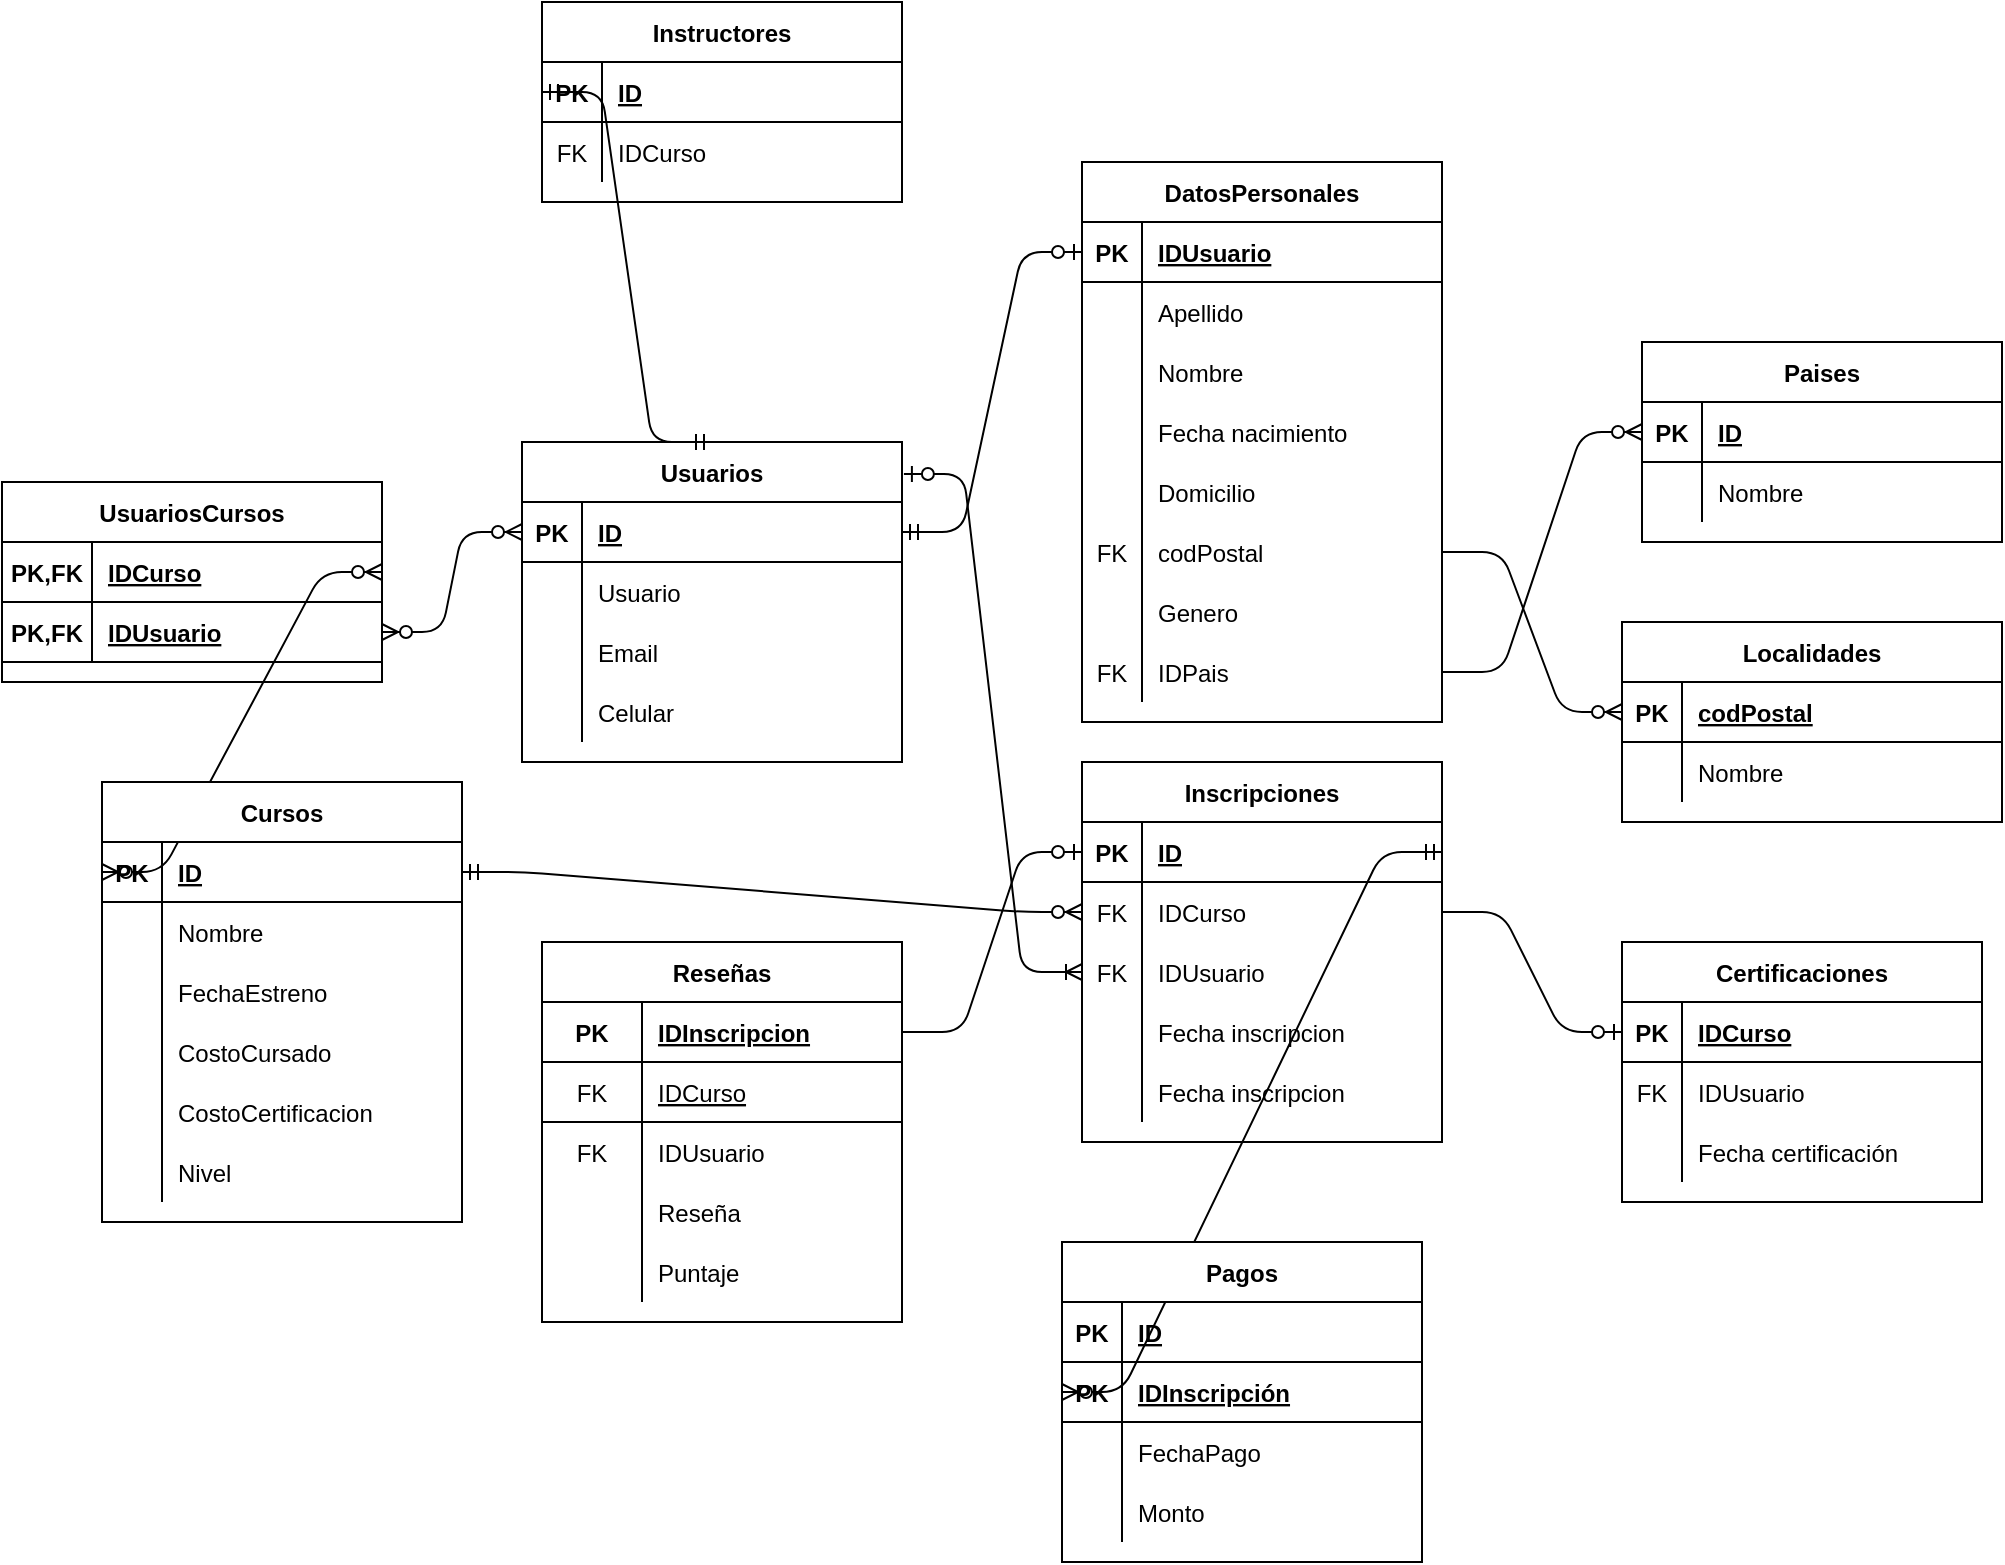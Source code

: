 <mxfile version="13.6.3" type="github">
  <diagram id="R2lEEEUBdFMjLlhIrx00" name="Page-1">
    <mxGraphModel dx="1638" dy="1562" grid="1" gridSize="10" guides="1" tooltips="1" connect="1" arrows="1" fold="1" page="1" pageScale="1" pageWidth="850" pageHeight="1100" math="0" shadow="0" extFonts="Permanent Marker^https://fonts.googleapis.com/css?family=Permanent+Marker">
      <root>
        <mxCell id="0" />
        <mxCell id="1" parent="0" />
        <mxCell id="ZibD2puZmEP8taTA1a4x-96" value="Paises" style="shape=table;startSize=30;container=1;collapsible=1;childLayout=tableLayout;fixedRows=1;rowLines=0;fontStyle=1;align=center;resizeLast=1;" vertex="1" parent="1">
          <mxGeometry x="630" y="10" width="180" height="100" as="geometry" />
        </mxCell>
        <mxCell id="ZibD2puZmEP8taTA1a4x-97" value="" style="shape=partialRectangle;collapsible=0;dropTarget=0;pointerEvents=0;fillColor=none;top=0;left=0;bottom=1;right=0;points=[[0,0.5],[1,0.5]];portConstraint=eastwest;" vertex="1" parent="ZibD2puZmEP8taTA1a4x-96">
          <mxGeometry y="30" width="180" height="30" as="geometry" />
        </mxCell>
        <mxCell id="ZibD2puZmEP8taTA1a4x-98" value="PK" style="shape=partialRectangle;connectable=0;fillColor=none;top=0;left=0;bottom=0;right=0;fontStyle=1;overflow=hidden;" vertex="1" parent="ZibD2puZmEP8taTA1a4x-97">
          <mxGeometry width="30" height="30" as="geometry" />
        </mxCell>
        <mxCell id="ZibD2puZmEP8taTA1a4x-99" value="ID" style="shape=partialRectangle;connectable=0;fillColor=none;top=0;left=0;bottom=0;right=0;align=left;spacingLeft=6;fontStyle=5;overflow=hidden;" vertex="1" parent="ZibD2puZmEP8taTA1a4x-97">
          <mxGeometry x="30" width="150" height="30" as="geometry" />
        </mxCell>
        <mxCell id="ZibD2puZmEP8taTA1a4x-100" value="" style="shape=partialRectangle;collapsible=0;dropTarget=0;pointerEvents=0;fillColor=none;top=0;left=0;bottom=0;right=0;points=[[0,0.5],[1,0.5]];portConstraint=eastwest;" vertex="1" parent="ZibD2puZmEP8taTA1a4x-96">
          <mxGeometry y="60" width="180" height="30" as="geometry" />
        </mxCell>
        <mxCell id="ZibD2puZmEP8taTA1a4x-101" value="" style="shape=partialRectangle;connectable=0;fillColor=none;top=0;left=0;bottom=0;right=0;editable=1;overflow=hidden;" vertex="1" parent="ZibD2puZmEP8taTA1a4x-100">
          <mxGeometry width="30" height="30" as="geometry" />
        </mxCell>
        <mxCell id="ZibD2puZmEP8taTA1a4x-102" value="Nombre" style="shape=partialRectangle;connectable=0;fillColor=none;top=0;left=0;bottom=0;right=0;align=left;spacingLeft=6;overflow=hidden;" vertex="1" parent="ZibD2puZmEP8taTA1a4x-100">
          <mxGeometry x="30" width="150" height="30" as="geometry" />
        </mxCell>
        <mxCell id="ZibD2puZmEP8taTA1a4x-135" value="Localidades" style="shape=table;startSize=30;container=1;collapsible=1;childLayout=tableLayout;fixedRows=1;rowLines=0;fontStyle=1;align=center;resizeLast=1;" vertex="1" parent="1">
          <mxGeometry x="620" y="150" width="190" height="100" as="geometry" />
        </mxCell>
        <mxCell id="ZibD2puZmEP8taTA1a4x-136" value="" style="shape=partialRectangle;collapsible=0;dropTarget=0;pointerEvents=0;fillColor=none;top=0;left=0;bottom=1;right=0;points=[[0,0.5],[1,0.5]];portConstraint=eastwest;" vertex="1" parent="ZibD2puZmEP8taTA1a4x-135">
          <mxGeometry y="30" width="190" height="30" as="geometry" />
        </mxCell>
        <mxCell id="ZibD2puZmEP8taTA1a4x-137" value="PK" style="shape=partialRectangle;connectable=0;fillColor=none;top=0;left=0;bottom=0;right=0;fontStyle=1;overflow=hidden;" vertex="1" parent="ZibD2puZmEP8taTA1a4x-136">
          <mxGeometry width="30" height="30" as="geometry" />
        </mxCell>
        <mxCell id="ZibD2puZmEP8taTA1a4x-138" value="codPostal" style="shape=partialRectangle;connectable=0;fillColor=none;top=0;left=0;bottom=0;right=0;align=left;spacingLeft=6;fontStyle=5;overflow=hidden;" vertex="1" parent="ZibD2puZmEP8taTA1a4x-136">
          <mxGeometry x="30" width="160" height="30" as="geometry" />
        </mxCell>
        <mxCell id="ZibD2puZmEP8taTA1a4x-139" value="" style="shape=partialRectangle;collapsible=0;dropTarget=0;pointerEvents=0;fillColor=none;top=0;left=0;bottom=0;right=0;points=[[0,0.5],[1,0.5]];portConstraint=eastwest;" vertex="1" parent="ZibD2puZmEP8taTA1a4x-135">
          <mxGeometry y="60" width="190" height="30" as="geometry" />
        </mxCell>
        <mxCell id="ZibD2puZmEP8taTA1a4x-140" value="" style="shape=partialRectangle;connectable=0;fillColor=none;top=0;left=0;bottom=0;right=0;editable=1;overflow=hidden;" vertex="1" parent="ZibD2puZmEP8taTA1a4x-139">
          <mxGeometry width="30" height="30" as="geometry" />
        </mxCell>
        <mxCell id="ZibD2puZmEP8taTA1a4x-141" value="Nombre" style="shape=partialRectangle;connectable=0;fillColor=none;top=0;left=0;bottom=0;right=0;align=left;spacingLeft=6;overflow=hidden;" vertex="1" parent="ZibD2puZmEP8taTA1a4x-139">
          <mxGeometry x="30" width="160" height="30" as="geometry" />
        </mxCell>
        <mxCell id="ZibD2puZmEP8taTA1a4x-208" value="" style="edgeStyle=entityRelationEdgeStyle;fontSize=12;html=1;endArrow=ERzeroToMany;endFill=1;startArrow=ERzeroToMany;entryX=0;entryY=0.5;entryDx=0;entryDy=0;exitX=1;exitY=0.5;exitDx=0;exitDy=0;" edge="1" parent="1" source="ZibD2puZmEP8taTA1a4x-205" target="ZibD2puZmEP8taTA1a4x-2">
          <mxGeometry width="100" height="100" relative="1" as="geometry">
            <mxPoint x="-10" y="180" as="sourcePoint" />
            <mxPoint x="90" y="80" as="targetPoint" />
          </mxGeometry>
        </mxCell>
        <mxCell id="ZibD2puZmEP8taTA1a4x-212" value="" style="edgeStyle=entityRelationEdgeStyle;fontSize=12;html=1;endArrow=ERzeroToOne;startArrow=ERmandOne;entryX=0;entryY=0.5;entryDx=0;entryDy=0;exitX=1;exitY=0.5;exitDx=0;exitDy=0;" edge="1" parent="1" source="ZibD2puZmEP8taTA1a4x-2" target="ZibD2puZmEP8taTA1a4x-15">
          <mxGeometry width="100" height="100" relative="1" as="geometry">
            <mxPoint x="260" y="140" as="sourcePoint" />
            <mxPoint x="360" y="40" as="targetPoint" />
          </mxGeometry>
        </mxCell>
        <mxCell id="ZibD2puZmEP8taTA1a4x-213" value="" style="edgeStyle=entityRelationEdgeStyle;fontSize=12;html=1;endArrow=ERoneToMany;startArrow=ERzeroToOne;entryX=0;entryY=0.5;entryDx=0;entryDy=0;exitX=1.005;exitY=0.1;exitDx=0;exitDy=0;exitPerimeter=0;" edge="1" parent="1" source="ZibD2puZmEP8taTA1a4x-1" target="ZibD2puZmEP8taTA1a4x-157">
          <mxGeometry width="100" height="100" relative="1" as="geometry">
            <mxPoint x="270" y="140" as="sourcePoint" />
            <mxPoint x="380" y="190" as="targetPoint" />
          </mxGeometry>
        </mxCell>
        <mxCell id="ZibD2puZmEP8taTA1a4x-214" value="" style="edgeStyle=entityRelationEdgeStyle;fontSize=12;html=1;endArrow=ERzeroToMany;startArrow=ERmandOne;entryX=0;entryY=0.5;entryDx=0;entryDy=0;exitX=1;exitY=0.5;exitDx=0;exitDy=0;" edge="1" parent="1" source="ZibD2puZmEP8taTA1a4x-40" target="ZibD2puZmEP8taTA1a4x-53">
          <mxGeometry width="100" height="100" relative="1" as="geometry">
            <mxPoint x="390" y="400" as="sourcePoint" />
            <mxPoint x="290" y="500" as="targetPoint" />
          </mxGeometry>
        </mxCell>
        <mxCell id="ZibD2puZmEP8taTA1a4x-14" value="DatosPersonales" style="shape=table;startSize=30;container=1;collapsible=1;childLayout=tableLayout;fixedRows=1;rowLines=0;fontStyle=1;align=center;resizeLast=1;" vertex="1" parent="1">
          <mxGeometry x="350" y="-80" width="180" height="280" as="geometry" />
        </mxCell>
        <mxCell id="ZibD2puZmEP8taTA1a4x-15" value="" style="shape=partialRectangle;collapsible=0;dropTarget=0;pointerEvents=0;fillColor=none;top=0;left=0;bottom=1;right=0;points=[[0,0.5],[1,0.5]];portConstraint=eastwest;" vertex="1" parent="ZibD2puZmEP8taTA1a4x-14">
          <mxGeometry y="30" width="180" height="30" as="geometry" />
        </mxCell>
        <mxCell id="ZibD2puZmEP8taTA1a4x-16" value="PK" style="shape=partialRectangle;connectable=0;fillColor=none;top=0;left=0;bottom=0;right=0;fontStyle=1;overflow=hidden;" vertex="1" parent="ZibD2puZmEP8taTA1a4x-15">
          <mxGeometry width="30" height="30" as="geometry" />
        </mxCell>
        <mxCell id="ZibD2puZmEP8taTA1a4x-17" value="IDUsuario" style="shape=partialRectangle;connectable=0;fillColor=none;top=0;left=0;bottom=0;right=0;align=left;spacingLeft=6;fontStyle=5;overflow=hidden;" vertex="1" parent="ZibD2puZmEP8taTA1a4x-15">
          <mxGeometry x="30" width="150" height="30" as="geometry" />
        </mxCell>
        <mxCell id="ZibD2puZmEP8taTA1a4x-5" value="" style="shape=partialRectangle;collapsible=0;dropTarget=0;pointerEvents=0;fillColor=none;top=0;left=0;bottom=0;right=0;points=[[0,0.5],[1,0.5]];portConstraint=eastwest;" vertex="1" parent="ZibD2puZmEP8taTA1a4x-14">
          <mxGeometry y="60" width="180" height="30" as="geometry" />
        </mxCell>
        <mxCell id="ZibD2puZmEP8taTA1a4x-6" value="" style="shape=partialRectangle;connectable=0;fillColor=none;top=0;left=0;bottom=0;right=0;editable=1;overflow=hidden;" vertex="1" parent="ZibD2puZmEP8taTA1a4x-5">
          <mxGeometry width="30" height="30" as="geometry" />
        </mxCell>
        <mxCell id="ZibD2puZmEP8taTA1a4x-7" value="Apellido" style="shape=partialRectangle;connectable=0;fillColor=none;top=0;left=0;bottom=0;right=0;align=left;spacingLeft=6;overflow=hidden;" vertex="1" parent="ZibD2puZmEP8taTA1a4x-5">
          <mxGeometry x="30" width="150" height="30" as="geometry" />
        </mxCell>
        <mxCell id="ZibD2puZmEP8taTA1a4x-8" value="" style="shape=partialRectangle;collapsible=0;dropTarget=0;pointerEvents=0;fillColor=none;top=0;left=0;bottom=0;right=0;points=[[0,0.5],[1,0.5]];portConstraint=eastwest;" vertex="1" parent="ZibD2puZmEP8taTA1a4x-14">
          <mxGeometry y="90" width="180" height="30" as="geometry" />
        </mxCell>
        <mxCell id="ZibD2puZmEP8taTA1a4x-9" value="" style="shape=partialRectangle;connectable=0;fillColor=none;top=0;left=0;bottom=0;right=0;editable=1;overflow=hidden;" vertex="1" parent="ZibD2puZmEP8taTA1a4x-8">
          <mxGeometry width="30" height="30" as="geometry" />
        </mxCell>
        <mxCell id="ZibD2puZmEP8taTA1a4x-10" value="Nombre" style="shape=partialRectangle;connectable=0;fillColor=none;top=0;left=0;bottom=0;right=0;align=left;spacingLeft=6;overflow=hidden;" vertex="1" parent="ZibD2puZmEP8taTA1a4x-8">
          <mxGeometry x="30" width="150" height="30" as="geometry" />
        </mxCell>
        <mxCell id="ZibD2puZmEP8taTA1a4x-11" value="" style="shape=partialRectangle;collapsible=0;dropTarget=0;pointerEvents=0;fillColor=none;top=0;left=0;bottom=0;right=0;points=[[0,0.5],[1,0.5]];portConstraint=eastwest;" vertex="1" parent="ZibD2puZmEP8taTA1a4x-14">
          <mxGeometry y="120" width="180" height="30" as="geometry" />
        </mxCell>
        <mxCell id="ZibD2puZmEP8taTA1a4x-12" value="" style="shape=partialRectangle;connectable=0;fillColor=none;top=0;left=0;bottom=0;right=0;editable=1;overflow=hidden;" vertex="1" parent="ZibD2puZmEP8taTA1a4x-11">
          <mxGeometry width="30" height="30" as="geometry" />
        </mxCell>
        <mxCell id="ZibD2puZmEP8taTA1a4x-13" value="Fecha nacimiento" style="shape=partialRectangle;connectable=0;fillColor=none;top=0;left=0;bottom=0;right=0;align=left;spacingLeft=6;overflow=hidden;" vertex="1" parent="ZibD2puZmEP8taTA1a4x-11">
          <mxGeometry x="30" width="150" height="30" as="geometry" />
        </mxCell>
        <mxCell id="ZibD2puZmEP8taTA1a4x-18" value="" style="shape=partialRectangle;collapsible=0;dropTarget=0;pointerEvents=0;fillColor=none;top=0;left=0;bottom=0;right=0;points=[[0,0.5],[1,0.5]];portConstraint=eastwest;" vertex="1" parent="ZibD2puZmEP8taTA1a4x-14">
          <mxGeometry y="150" width="180" height="30" as="geometry" />
        </mxCell>
        <mxCell id="ZibD2puZmEP8taTA1a4x-19" value="" style="shape=partialRectangle;connectable=0;fillColor=none;top=0;left=0;bottom=0;right=0;editable=1;overflow=hidden;" vertex="1" parent="ZibD2puZmEP8taTA1a4x-18">
          <mxGeometry width="30" height="30" as="geometry" />
        </mxCell>
        <mxCell id="ZibD2puZmEP8taTA1a4x-20" value="Domicilio" style="shape=partialRectangle;connectable=0;fillColor=none;top=0;left=0;bottom=0;right=0;align=left;spacingLeft=6;overflow=hidden;" vertex="1" parent="ZibD2puZmEP8taTA1a4x-18">
          <mxGeometry x="30" width="150" height="30" as="geometry" />
        </mxCell>
        <mxCell id="ZibD2puZmEP8taTA1a4x-148" value="" style="shape=partialRectangle;collapsible=0;dropTarget=0;pointerEvents=0;fillColor=none;top=0;left=0;bottom=0;right=0;points=[[0,0.5],[1,0.5]];portConstraint=eastwest;" vertex="1" parent="ZibD2puZmEP8taTA1a4x-14">
          <mxGeometry y="180" width="180" height="30" as="geometry" />
        </mxCell>
        <mxCell id="ZibD2puZmEP8taTA1a4x-149" value="FK" style="shape=partialRectangle;connectable=0;fillColor=none;top=0;left=0;bottom=0;right=0;fontStyle=0;overflow=hidden;" vertex="1" parent="ZibD2puZmEP8taTA1a4x-148">
          <mxGeometry width="30" height="30" as="geometry" />
        </mxCell>
        <mxCell id="ZibD2puZmEP8taTA1a4x-150" value="codPostal" style="shape=partialRectangle;connectable=0;fillColor=none;top=0;left=0;bottom=0;right=0;align=left;spacingLeft=6;fontStyle=0;overflow=hidden;" vertex="1" parent="ZibD2puZmEP8taTA1a4x-148">
          <mxGeometry x="30" width="150" height="30" as="geometry" />
        </mxCell>
        <mxCell id="ZibD2puZmEP8taTA1a4x-33" value="" style="shape=partialRectangle;collapsible=0;dropTarget=0;pointerEvents=0;fillColor=none;top=0;left=0;bottom=0;right=0;points=[[0,0.5],[1,0.5]];portConstraint=eastwest;" vertex="1" parent="ZibD2puZmEP8taTA1a4x-14">
          <mxGeometry y="210" width="180" height="30" as="geometry" />
        </mxCell>
        <mxCell id="ZibD2puZmEP8taTA1a4x-34" value="" style="shape=partialRectangle;connectable=0;fillColor=none;top=0;left=0;bottom=0;right=0;editable=1;overflow=hidden;" vertex="1" parent="ZibD2puZmEP8taTA1a4x-33">
          <mxGeometry width="30" height="30" as="geometry" />
        </mxCell>
        <mxCell id="ZibD2puZmEP8taTA1a4x-35" value="Genero" style="shape=partialRectangle;connectable=0;fillColor=none;top=0;left=0;bottom=0;right=0;align=left;spacingLeft=6;overflow=hidden;" vertex="1" parent="ZibD2puZmEP8taTA1a4x-33">
          <mxGeometry x="30" width="150" height="30" as="geometry" />
        </mxCell>
        <mxCell id="ZibD2puZmEP8taTA1a4x-151" value="" style="shape=partialRectangle;collapsible=0;dropTarget=0;pointerEvents=0;fillColor=none;top=0;left=0;bottom=0;right=0;points=[[0,0.5],[1,0.5]];portConstraint=eastwest;" vertex="1" parent="ZibD2puZmEP8taTA1a4x-14">
          <mxGeometry y="240" width="180" height="30" as="geometry" />
        </mxCell>
        <mxCell id="ZibD2puZmEP8taTA1a4x-152" value="FK" style="shape=partialRectangle;connectable=0;fillColor=none;top=0;left=0;bottom=0;right=0;fontStyle=0;overflow=hidden;" vertex="1" parent="ZibD2puZmEP8taTA1a4x-151">
          <mxGeometry width="30" height="30" as="geometry" />
        </mxCell>
        <mxCell id="ZibD2puZmEP8taTA1a4x-153" value="IDPais" style="shape=partialRectangle;connectable=0;fillColor=none;top=0;left=0;bottom=0;right=0;align=left;spacingLeft=6;fontStyle=0;overflow=hidden;" vertex="1" parent="ZibD2puZmEP8taTA1a4x-151">
          <mxGeometry x="30" width="150" height="30" as="geometry" />
        </mxCell>
        <mxCell id="ZibD2puZmEP8taTA1a4x-39" value="Inscripciones" style="shape=table;startSize=30;container=1;collapsible=1;childLayout=tableLayout;fixedRows=1;rowLines=0;fontStyle=1;align=center;resizeLast=1;" vertex="1" parent="1">
          <mxGeometry x="350" y="220" width="180" height="190" as="geometry" />
        </mxCell>
        <mxCell id="ZibD2puZmEP8taTA1a4x-40" value="" style="shape=partialRectangle;collapsible=0;dropTarget=0;pointerEvents=0;fillColor=none;top=0;left=0;bottom=1;right=0;points=[[0,0.5],[1,0.5]];portConstraint=eastwest;" vertex="1" parent="ZibD2puZmEP8taTA1a4x-39">
          <mxGeometry y="30" width="180" height="30" as="geometry" />
        </mxCell>
        <mxCell id="ZibD2puZmEP8taTA1a4x-41" value="PK" style="shape=partialRectangle;connectable=0;fillColor=none;top=0;left=0;bottom=0;right=0;fontStyle=1;overflow=hidden;" vertex="1" parent="ZibD2puZmEP8taTA1a4x-40">
          <mxGeometry width="30" height="30" as="geometry" />
        </mxCell>
        <mxCell id="ZibD2puZmEP8taTA1a4x-42" value="ID" style="shape=partialRectangle;connectable=0;fillColor=none;top=0;left=0;bottom=0;right=0;align=left;spacingLeft=6;fontStyle=5;overflow=hidden;" vertex="1" parent="ZibD2puZmEP8taTA1a4x-40">
          <mxGeometry x="30" width="150" height="30" as="geometry" />
        </mxCell>
        <mxCell id="ZibD2puZmEP8taTA1a4x-154" value="" style="shape=partialRectangle;collapsible=0;dropTarget=0;pointerEvents=0;fillColor=none;top=0;left=0;bottom=0;right=0;points=[[0,0.5],[1,0.5]];portConstraint=eastwest;" vertex="1" parent="ZibD2puZmEP8taTA1a4x-39">
          <mxGeometry y="60" width="180" height="30" as="geometry" />
        </mxCell>
        <mxCell id="ZibD2puZmEP8taTA1a4x-155" value="FK" style="shape=partialRectangle;connectable=0;fillColor=none;top=0;left=0;bottom=0;right=0;fontStyle=0;overflow=hidden;" vertex="1" parent="ZibD2puZmEP8taTA1a4x-154">
          <mxGeometry width="30" height="30" as="geometry" />
        </mxCell>
        <mxCell id="ZibD2puZmEP8taTA1a4x-156" value="IDCurso" style="shape=partialRectangle;connectable=0;fillColor=none;top=0;left=0;bottom=0;right=0;align=left;spacingLeft=6;fontStyle=0;overflow=hidden;" vertex="1" parent="ZibD2puZmEP8taTA1a4x-154">
          <mxGeometry x="30" width="150" height="30" as="geometry" />
        </mxCell>
        <mxCell id="ZibD2puZmEP8taTA1a4x-157" value="" style="shape=partialRectangle;collapsible=0;dropTarget=0;pointerEvents=0;fillColor=none;top=0;left=0;bottom=0;right=0;points=[[0,0.5],[1,0.5]];portConstraint=eastwest;" vertex="1" parent="ZibD2puZmEP8taTA1a4x-39">
          <mxGeometry y="90" width="180" height="30" as="geometry" />
        </mxCell>
        <mxCell id="ZibD2puZmEP8taTA1a4x-158" value="FK" style="shape=partialRectangle;connectable=0;fillColor=none;top=0;left=0;bottom=0;right=0;fontStyle=0;overflow=hidden;" vertex="1" parent="ZibD2puZmEP8taTA1a4x-157">
          <mxGeometry width="30" height="30" as="geometry" />
        </mxCell>
        <mxCell id="ZibD2puZmEP8taTA1a4x-159" value="IDUsuario" style="shape=partialRectangle;connectable=0;fillColor=none;top=0;left=0;bottom=0;right=0;align=left;spacingLeft=6;fontStyle=0;overflow=hidden;" vertex="1" parent="ZibD2puZmEP8taTA1a4x-157">
          <mxGeometry x="30" width="150" height="30" as="geometry" />
        </mxCell>
        <mxCell id="ZibD2puZmEP8taTA1a4x-49" value="" style="shape=partialRectangle;collapsible=0;dropTarget=0;pointerEvents=0;fillColor=none;top=0;left=0;bottom=0;right=0;points=[[0,0.5],[1,0.5]];portConstraint=eastwest;" vertex="1" parent="ZibD2puZmEP8taTA1a4x-39">
          <mxGeometry y="120" width="180" height="30" as="geometry" />
        </mxCell>
        <mxCell id="ZibD2puZmEP8taTA1a4x-50" value="" style="shape=partialRectangle;connectable=0;fillColor=none;top=0;left=0;bottom=0;right=0;editable=1;overflow=hidden;" vertex="1" parent="ZibD2puZmEP8taTA1a4x-49">
          <mxGeometry width="30" height="30" as="geometry" />
        </mxCell>
        <mxCell id="ZibD2puZmEP8taTA1a4x-51" value="Fecha inscripcion" style="shape=partialRectangle;connectable=0;fillColor=none;top=0;left=0;bottom=0;right=0;align=left;spacingLeft=6;overflow=hidden;" vertex="1" parent="ZibD2puZmEP8taTA1a4x-49">
          <mxGeometry x="30" width="150" height="30" as="geometry" />
        </mxCell>
        <mxCell id="ZibD2puZmEP8taTA1a4x-318" value="" style="shape=partialRectangle;collapsible=0;dropTarget=0;pointerEvents=0;fillColor=none;top=0;left=0;bottom=0;right=0;points=[[0,0.5],[1,0.5]];portConstraint=eastwest;" vertex="1" parent="ZibD2puZmEP8taTA1a4x-39">
          <mxGeometry y="150" width="180" height="30" as="geometry" />
        </mxCell>
        <mxCell id="ZibD2puZmEP8taTA1a4x-319" value="" style="shape=partialRectangle;connectable=0;fillColor=none;top=0;left=0;bottom=0;right=0;editable=1;overflow=hidden;" vertex="1" parent="ZibD2puZmEP8taTA1a4x-318">
          <mxGeometry width="30" height="30" as="geometry" />
        </mxCell>
        <mxCell id="ZibD2puZmEP8taTA1a4x-320" value="Fecha inscripcion" style="shape=partialRectangle;connectable=0;fillColor=none;top=0;left=0;bottom=0;right=0;align=left;spacingLeft=6;overflow=hidden;" vertex="1" parent="ZibD2puZmEP8taTA1a4x-318">
          <mxGeometry x="30" width="150" height="30" as="geometry" />
        </mxCell>
        <mxCell id="ZibD2puZmEP8taTA1a4x-276" value="" style="edgeStyle=entityRelationEdgeStyle;fontSize=12;html=1;endArrow=ERzeroToMany;startArrow=ERmandOne;exitX=1;exitY=0.5;exitDx=0;exitDy=0;entryX=0;entryY=0.5;entryDx=0;entryDy=0;" edge="1" parent="1" source="ZibD2puZmEP8taTA1a4x-216" target="ZibD2puZmEP8taTA1a4x-154">
          <mxGeometry width="100" height="100" relative="1" as="geometry">
            <mxPoint x="120" y="450" as="sourcePoint" />
            <mxPoint x="220" y="350" as="targetPoint" />
          </mxGeometry>
        </mxCell>
        <mxCell id="ZibD2puZmEP8taTA1a4x-192" value="UsuariosCursos" style="shape=table;startSize=30;container=1;collapsible=1;childLayout=tableLayout;fixedRows=1;rowLines=0;fontStyle=1;align=center;resizeLast=1;" vertex="1" parent="1">
          <mxGeometry x="-190" y="80" width="190" height="100" as="geometry" />
        </mxCell>
        <mxCell id="ZibD2puZmEP8taTA1a4x-193" value="" style="shape=partialRectangle;collapsible=0;dropTarget=0;pointerEvents=0;fillColor=none;top=0;left=0;bottom=1;right=0;points=[[0,0.5],[1,0.5]];portConstraint=eastwest;" vertex="1" parent="ZibD2puZmEP8taTA1a4x-192">
          <mxGeometry y="30" width="190" height="30" as="geometry" />
        </mxCell>
        <mxCell id="ZibD2puZmEP8taTA1a4x-194" value="PK,FK" style="shape=partialRectangle;connectable=0;fillColor=none;top=0;left=0;bottom=0;right=0;fontStyle=1;overflow=hidden;" vertex="1" parent="ZibD2puZmEP8taTA1a4x-193">
          <mxGeometry width="45" height="30" as="geometry" />
        </mxCell>
        <mxCell id="ZibD2puZmEP8taTA1a4x-195" value="IDCurso" style="shape=partialRectangle;connectable=0;fillColor=none;top=0;left=0;bottom=0;right=0;align=left;spacingLeft=6;fontStyle=5;overflow=hidden;" vertex="1" parent="ZibD2puZmEP8taTA1a4x-193">
          <mxGeometry x="45" width="145" height="30" as="geometry" />
        </mxCell>
        <mxCell id="ZibD2puZmEP8taTA1a4x-205" value="" style="shape=partialRectangle;collapsible=0;dropTarget=0;pointerEvents=0;fillColor=none;top=0;left=0;bottom=1;right=0;points=[[0,0.5],[1,0.5]];portConstraint=eastwest;" vertex="1" parent="ZibD2puZmEP8taTA1a4x-192">
          <mxGeometry y="60" width="190" height="30" as="geometry" />
        </mxCell>
        <mxCell id="ZibD2puZmEP8taTA1a4x-206" value="PK,FK" style="shape=partialRectangle;connectable=0;fillColor=none;top=0;left=0;bottom=0;right=0;fontStyle=1;overflow=hidden;" vertex="1" parent="ZibD2puZmEP8taTA1a4x-205">
          <mxGeometry width="45" height="30" as="geometry" />
        </mxCell>
        <mxCell id="ZibD2puZmEP8taTA1a4x-207" value="IDUsuario" style="shape=partialRectangle;connectable=0;fillColor=none;top=0;left=0;bottom=0;right=0;align=left;spacingLeft=6;fontStyle=5;overflow=hidden;" vertex="1" parent="ZibD2puZmEP8taTA1a4x-205">
          <mxGeometry x="45" width="145" height="30" as="geometry" />
        </mxCell>
        <mxCell id="ZibD2puZmEP8taTA1a4x-209" value="" style="edgeStyle=entityRelationEdgeStyle;fontSize=12;html=1;endArrow=ERzeroToMany;endFill=1;startArrow=ERzeroToMany;entryX=0;entryY=0.5;entryDx=0;entryDy=0;exitX=1;exitY=0.5;exitDx=0;exitDy=0;" edge="1" parent="1" source="ZibD2puZmEP8taTA1a4x-193" target="ZibD2puZmEP8taTA1a4x-216">
          <mxGeometry width="100" height="100" relative="1" as="geometry">
            <mxPoint x="90" y="300" as="sourcePoint" />
            <mxPoint x="-10" y="400" as="targetPoint" />
          </mxGeometry>
        </mxCell>
        <mxCell id="ZibD2puZmEP8taTA1a4x-215" value="Cursos" style="shape=table;startSize=30;container=1;collapsible=1;childLayout=tableLayout;fixedRows=1;rowLines=0;fontStyle=1;align=center;resizeLast=1;" vertex="1" parent="1">
          <mxGeometry x="-140" y="230" width="180" height="220" as="geometry" />
        </mxCell>
        <mxCell id="ZibD2puZmEP8taTA1a4x-216" value="" style="shape=partialRectangle;collapsible=0;dropTarget=0;pointerEvents=0;fillColor=none;top=0;left=0;bottom=1;right=0;points=[[0,0.5],[1,0.5]];portConstraint=eastwest;" vertex="1" parent="ZibD2puZmEP8taTA1a4x-215">
          <mxGeometry y="30" width="180" height="30" as="geometry" />
        </mxCell>
        <mxCell id="ZibD2puZmEP8taTA1a4x-217" value="PK" style="shape=partialRectangle;connectable=0;fillColor=none;top=0;left=0;bottom=0;right=0;fontStyle=1;overflow=hidden;" vertex="1" parent="ZibD2puZmEP8taTA1a4x-216">
          <mxGeometry width="30" height="30" as="geometry" />
        </mxCell>
        <mxCell id="ZibD2puZmEP8taTA1a4x-218" value="ID" style="shape=partialRectangle;connectable=0;fillColor=none;top=0;left=0;bottom=0;right=0;align=left;spacingLeft=6;fontStyle=5;overflow=hidden;" vertex="1" parent="ZibD2puZmEP8taTA1a4x-216">
          <mxGeometry x="30" width="150" height="30" as="geometry" />
        </mxCell>
        <mxCell id="ZibD2puZmEP8taTA1a4x-219" value="" style="shape=partialRectangle;collapsible=0;dropTarget=0;pointerEvents=0;fillColor=none;top=0;left=0;bottom=0;right=0;points=[[0,0.5],[1,0.5]];portConstraint=eastwest;" vertex="1" parent="ZibD2puZmEP8taTA1a4x-215">
          <mxGeometry y="60" width="180" height="30" as="geometry" />
        </mxCell>
        <mxCell id="ZibD2puZmEP8taTA1a4x-220" value="" style="shape=partialRectangle;connectable=0;fillColor=none;top=0;left=0;bottom=0;right=0;editable=1;overflow=hidden;" vertex="1" parent="ZibD2puZmEP8taTA1a4x-219">
          <mxGeometry width="30" height="30" as="geometry" />
        </mxCell>
        <mxCell id="ZibD2puZmEP8taTA1a4x-221" value="Nombre" style="shape=partialRectangle;connectable=0;fillColor=none;top=0;left=0;bottom=0;right=0;align=left;spacingLeft=6;overflow=hidden;" vertex="1" parent="ZibD2puZmEP8taTA1a4x-219">
          <mxGeometry x="30" width="150" height="30" as="geometry" />
        </mxCell>
        <mxCell id="ZibD2puZmEP8taTA1a4x-222" value="" style="shape=partialRectangle;collapsible=0;dropTarget=0;pointerEvents=0;fillColor=none;top=0;left=0;bottom=0;right=0;points=[[0,0.5],[1,0.5]];portConstraint=eastwest;" vertex="1" parent="ZibD2puZmEP8taTA1a4x-215">
          <mxGeometry y="90" width="180" height="30" as="geometry" />
        </mxCell>
        <mxCell id="ZibD2puZmEP8taTA1a4x-223" value="" style="shape=partialRectangle;connectable=0;fillColor=none;top=0;left=0;bottom=0;right=0;editable=1;overflow=hidden;" vertex="1" parent="ZibD2puZmEP8taTA1a4x-222">
          <mxGeometry width="30" height="30" as="geometry" />
        </mxCell>
        <mxCell id="ZibD2puZmEP8taTA1a4x-224" value="FechaEstreno" style="shape=partialRectangle;connectable=0;fillColor=none;top=0;left=0;bottom=0;right=0;align=left;spacingLeft=6;overflow=hidden;" vertex="1" parent="ZibD2puZmEP8taTA1a4x-222">
          <mxGeometry x="30" width="150" height="30" as="geometry" />
        </mxCell>
        <mxCell id="ZibD2puZmEP8taTA1a4x-225" value="" style="shape=partialRectangle;collapsible=0;dropTarget=0;pointerEvents=0;fillColor=none;top=0;left=0;bottom=0;right=0;points=[[0,0.5],[1,0.5]];portConstraint=eastwest;" vertex="1" parent="ZibD2puZmEP8taTA1a4x-215">
          <mxGeometry y="120" width="180" height="30" as="geometry" />
        </mxCell>
        <mxCell id="ZibD2puZmEP8taTA1a4x-226" value="" style="shape=partialRectangle;connectable=0;fillColor=none;top=0;left=0;bottom=0;right=0;editable=1;overflow=hidden;" vertex="1" parent="ZibD2puZmEP8taTA1a4x-225">
          <mxGeometry width="30" height="30" as="geometry" />
        </mxCell>
        <mxCell id="ZibD2puZmEP8taTA1a4x-227" value="CostoCursado" style="shape=partialRectangle;connectable=0;fillColor=none;top=0;left=0;bottom=0;right=0;align=left;spacingLeft=6;overflow=hidden;" vertex="1" parent="ZibD2puZmEP8taTA1a4x-225">
          <mxGeometry x="30" width="150" height="30" as="geometry" />
        </mxCell>
        <mxCell id="ZibD2puZmEP8taTA1a4x-267" value="" style="shape=partialRectangle;collapsible=0;dropTarget=0;pointerEvents=0;fillColor=none;top=0;left=0;bottom=0;right=0;points=[[0,0.5],[1,0.5]];portConstraint=eastwest;" vertex="1" parent="ZibD2puZmEP8taTA1a4x-215">
          <mxGeometry y="150" width="180" height="30" as="geometry" />
        </mxCell>
        <mxCell id="ZibD2puZmEP8taTA1a4x-268" value="" style="shape=partialRectangle;connectable=0;fillColor=none;top=0;left=0;bottom=0;right=0;editable=1;overflow=hidden;" vertex="1" parent="ZibD2puZmEP8taTA1a4x-267">
          <mxGeometry width="30" height="30" as="geometry" />
        </mxCell>
        <mxCell id="ZibD2puZmEP8taTA1a4x-269" value="CostoCertificacion" style="shape=partialRectangle;connectable=0;fillColor=none;top=0;left=0;bottom=0;right=0;align=left;spacingLeft=6;overflow=hidden;" vertex="1" parent="ZibD2puZmEP8taTA1a4x-267">
          <mxGeometry x="30" width="150" height="30" as="geometry" />
        </mxCell>
        <mxCell id="ZibD2puZmEP8taTA1a4x-270" value="" style="shape=partialRectangle;collapsible=0;dropTarget=0;pointerEvents=0;fillColor=none;top=0;left=0;bottom=0;right=0;points=[[0,0.5],[1,0.5]];portConstraint=eastwest;" vertex="1" parent="ZibD2puZmEP8taTA1a4x-215">
          <mxGeometry y="180" width="180" height="30" as="geometry" />
        </mxCell>
        <mxCell id="ZibD2puZmEP8taTA1a4x-271" value="" style="shape=partialRectangle;connectable=0;fillColor=none;top=0;left=0;bottom=0;right=0;editable=1;overflow=hidden;" vertex="1" parent="ZibD2puZmEP8taTA1a4x-270">
          <mxGeometry width="30" height="30" as="geometry" />
        </mxCell>
        <mxCell id="ZibD2puZmEP8taTA1a4x-272" value="Nivel" style="shape=partialRectangle;connectable=0;fillColor=none;top=0;left=0;bottom=0;right=0;align=left;spacingLeft=6;overflow=hidden;" vertex="1" parent="ZibD2puZmEP8taTA1a4x-270">
          <mxGeometry x="30" width="150" height="30" as="geometry" />
        </mxCell>
        <mxCell id="ZibD2puZmEP8taTA1a4x-306" value="" style="edgeStyle=entityRelationEdgeStyle;fontSize=12;html=1;endArrow=ERzeroToOne;endFill=1;entryX=0;entryY=0.5;entryDx=0;entryDy=0;exitX=1;exitY=0.5;exitDx=0;exitDy=0;" edge="1" parent="1" source="ZibD2puZmEP8taTA1a4x-166" target="ZibD2puZmEP8taTA1a4x-40">
          <mxGeometry width="100" height="100" relative="1" as="geometry">
            <mxPoint x="620" y="330" as="sourcePoint" />
            <mxPoint x="520" y="430" as="targetPoint" />
          </mxGeometry>
        </mxCell>
        <mxCell id="ZibD2puZmEP8taTA1a4x-74" value="Reseñas" style="shape=table;startSize=30;container=1;collapsible=1;childLayout=tableLayout;fixedRows=1;rowLines=0;fontStyle=1;align=center;resizeLast=1;" vertex="1" parent="1">
          <mxGeometry x="80" y="310" width="180" height="190" as="geometry" />
        </mxCell>
        <mxCell id="ZibD2puZmEP8taTA1a4x-166" value="" style="shape=partialRectangle;collapsible=0;dropTarget=0;pointerEvents=0;fillColor=none;top=0;left=0;bottom=1;right=0;points=[[0,0.5],[1,0.5]];portConstraint=eastwest;" vertex="1" parent="ZibD2puZmEP8taTA1a4x-74">
          <mxGeometry y="30" width="180" height="30" as="geometry" />
        </mxCell>
        <mxCell id="ZibD2puZmEP8taTA1a4x-167" value="PK" style="shape=partialRectangle;connectable=0;fillColor=none;top=0;left=0;bottom=0;right=0;fontStyle=1;overflow=hidden;" vertex="1" parent="ZibD2puZmEP8taTA1a4x-166">
          <mxGeometry width="50" height="30" as="geometry" />
        </mxCell>
        <mxCell id="ZibD2puZmEP8taTA1a4x-168" value="IDInscripcion" style="shape=partialRectangle;connectable=0;fillColor=none;top=0;left=0;bottom=0;right=0;align=left;spacingLeft=6;fontStyle=5;overflow=hidden;" vertex="1" parent="ZibD2puZmEP8taTA1a4x-166">
          <mxGeometry x="50" width="130" height="30" as="geometry" />
        </mxCell>
        <mxCell id="ZibD2puZmEP8taTA1a4x-188" value="" style="shape=partialRectangle;collapsible=0;dropTarget=0;pointerEvents=0;fillColor=none;top=0;left=0;bottom=1;right=0;points=[[0,0.5],[1,0.5]];portConstraint=eastwest;" vertex="1" parent="ZibD2puZmEP8taTA1a4x-74">
          <mxGeometry y="60" width="180" height="30" as="geometry" />
        </mxCell>
        <mxCell id="ZibD2puZmEP8taTA1a4x-189" value="FK" style="shape=partialRectangle;connectable=0;fillColor=none;top=0;left=0;bottom=0;right=0;fontStyle=0;overflow=hidden;" vertex="1" parent="ZibD2puZmEP8taTA1a4x-188">
          <mxGeometry width="50" height="30" as="geometry" />
        </mxCell>
        <mxCell id="ZibD2puZmEP8taTA1a4x-190" value="IDCurso" style="shape=partialRectangle;connectable=0;fillColor=none;top=0;left=0;bottom=0;right=0;align=left;spacingLeft=6;fontStyle=4;overflow=hidden;" vertex="1" parent="ZibD2puZmEP8taTA1a4x-188">
          <mxGeometry x="50" width="130" height="30" as="geometry" />
        </mxCell>
        <mxCell id="ZibD2puZmEP8taTA1a4x-172" value="" style="shape=partialRectangle;collapsible=0;dropTarget=0;pointerEvents=0;fillColor=none;top=0;left=0;bottom=0;right=0;points=[[0,0.5],[1,0.5]];portConstraint=eastwest;" vertex="1" parent="ZibD2puZmEP8taTA1a4x-74">
          <mxGeometry y="90" width="180" height="30" as="geometry" />
        </mxCell>
        <mxCell id="ZibD2puZmEP8taTA1a4x-173" value="FK" style="shape=partialRectangle;connectable=0;fillColor=none;top=0;left=0;bottom=0;right=0;fontStyle=0;overflow=hidden;" vertex="1" parent="ZibD2puZmEP8taTA1a4x-172">
          <mxGeometry width="50" height="30" as="geometry" />
        </mxCell>
        <mxCell id="ZibD2puZmEP8taTA1a4x-174" value="IDUsuario" style="shape=partialRectangle;connectable=0;fillColor=none;top=0;left=0;bottom=0;right=0;align=left;spacingLeft=6;fontStyle=0;overflow=hidden;" vertex="1" parent="ZibD2puZmEP8taTA1a4x-172">
          <mxGeometry x="50" width="130" height="30" as="geometry" />
        </mxCell>
        <mxCell id="ZibD2puZmEP8taTA1a4x-84" value="" style="shape=partialRectangle;collapsible=0;dropTarget=0;pointerEvents=0;fillColor=none;top=0;left=0;bottom=0;right=0;points=[[0,0.5],[1,0.5]];portConstraint=eastwest;" vertex="1" parent="ZibD2puZmEP8taTA1a4x-74">
          <mxGeometry y="120" width="180" height="30" as="geometry" />
        </mxCell>
        <mxCell id="ZibD2puZmEP8taTA1a4x-85" value="" style="shape=partialRectangle;connectable=0;fillColor=none;top=0;left=0;bottom=0;right=0;editable=1;overflow=hidden;" vertex="1" parent="ZibD2puZmEP8taTA1a4x-84">
          <mxGeometry width="50" height="30" as="geometry" />
        </mxCell>
        <mxCell id="ZibD2puZmEP8taTA1a4x-86" value="Reseña" style="shape=partialRectangle;connectable=0;fillColor=none;top=0;left=0;bottom=0;right=0;align=left;spacingLeft=6;overflow=hidden;" vertex="1" parent="ZibD2puZmEP8taTA1a4x-84">
          <mxGeometry x="50" width="130" height="30" as="geometry" />
        </mxCell>
        <mxCell id="ZibD2puZmEP8taTA1a4x-87" value="" style="shape=partialRectangle;collapsible=0;dropTarget=0;pointerEvents=0;fillColor=none;top=0;left=0;bottom=0;right=0;points=[[0,0.5],[1,0.5]];portConstraint=eastwest;" vertex="1" parent="ZibD2puZmEP8taTA1a4x-74">
          <mxGeometry y="150" width="180" height="30" as="geometry" />
        </mxCell>
        <mxCell id="ZibD2puZmEP8taTA1a4x-88" value="" style="shape=partialRectangle;connectable=0;fillColor=none;top=0;left=0;bottom=0;right=0;editable=1;overflow=hidden;" vertex="1" parent="ZibD2puZmEP8taTA1a4x-87">
          <mxGeometry width="50" height="30" as="geometry" />
        </mxCell>
        <mxCell id="ZibD2puZmEP8taTA1a4x-89" value="Puntaje" style="shape=partialRectangle;connectable=0;fillColor=none;top=0;left=0;bottom=0;right=0;align=left;spacingLeft=6;overflow=hidden;" vertex="1" parent="ZibD2puZmEP8taTA1a4x-87">
          <mxGeometry x="50" width="130" height="30" as="geometry" />
        </mxCell>
        <mxCell id="ZibD2puZmEP8taTA1a4x-309" value="" style="edgeStyle=entityRelationEdgeStyle;fontSize=12;html=1;endArrow=ERzeroToMany;endFill=1;entryX=0;entryY=0.5;entryDx=0;entryDy=0;exitX=1;exitY=0.5;exitDx=0;exitDy=0;" edge="1" parent="1" source="ZibD2puZmEP8taTA1a4x-151" target="ZibD2puZmEP8taTA1a4x-97">
          <mxGeometry width="100" height="100" relative="1" as="geometry">
            <mxPoint x="430" y="290" as="sourcePoint" />
            <mxPoint x="530" y="190" as="targetPoint" />
          </mxGeometry>
        </mxCell>
        <mxCell id="ZibD2puZmEP8taTA1a4x-311" value="" style="edgeStyle=entityRelationEdgeStyle;fontSize=12;html=1;endArrow=ERzeroToMany;endFill=1;entryX=0;entryY=0.5;entryDx=0;entryDy=0;exitX=1;exitY=0.5;exitDx=0;exitDy=0;" edge="1" parent="1" source="ZibD2puZmEP8taTA1a4x-148" target="ZibD2puZmEP8taTA1a4x-136">
          <mxGeometry width="100" height="100" relative="1" as="geometry">
            <mxPoint x="540" y="185" as="sourcePoint" />
            <mxPoint x="640" y="65.0" as="targetPoint" />
          </mxGeometry>
        </mxCell>
        <mxCell id="ZibD2puZmEP8taTA1a4x-313" value="" style="edgeStyle=entityRelationEdgeStyle;fontSize=12;html=1;endArrow=ERzeroToOne;endFill=1;exitX=1;exitY=0.5;exitDx=0;exitDy=0;entryX=0;entryY=0.5;entryDx=0;entryDy=0;" edge="1" parent="1" source="ZibD2puZmEP8taTA1a4x-154" target="ZibD2puZmEP8taTA1a4x-120">
          <mxGeometry width="100" height="100" relative="1" as="geometry">
            <mxPoint x="580" y="420" as="sourcePoint" />
            <mxPoint x="600" y="500" as="targetPoint" />
          </mxGeometry>
        </mxCell>
        <mxCell id="ZibD2puZmEP8taTA1a4x-1" value="Usuarios" style="shape=table;startSize=30;container=1;collapsible=1;childLayout=tableLayout;fixedRows=1;rowLines=0;fontStyle=1;align=center;resizeLast=1;" vertex="1" parent="1">
          <mxGeometry x="70" y="60" width="190" height="160" as="geometry" />
        </mxCell>
        <mxCell id="ZibD2puZmEP8taTA1a4x-2" value="" style="shape=partialRectangle;collapsible=0;dropTarget=0;pointerEvents=0;fillColor=none;top=0;left=0;bottom=1;right=0;points=[[0,0.5],[1,0.5]];portConstraint=eastwest;" vertex="1" parent="ZibD2puZmEP8taTA1a4x-1">
          <mxGeometry y="30" width="190" height="30" as="geometry" />
        </mxCell>
        <mxCell id="ZibD2puZmEP8taTA1a4x-3" value="PK" style="shape=partialRectangle;connectable=0;fillColor=none;top=0;left=0;bottom=0;right=0;fontStyle=1;overflow=hidden;" vertex="1" parent="ZibD2puZmEP8taTA1a4x-2">
          <mxGeometry width="30" height="30" as="geometry" />
        </mxCell>
        <mxCell id="ZibD2puZmEP8taTA1a4x-4" value="ID" style="shape=partialRectangle;connectable=0;fillColor=none;top=0;left=0;bottom=0;right=0;align=left;spacingLeft=6;fontStyle=5;overflow=hidden;" vertex="1" parent="ZibD2puZmEP8taTA1a4x-2">
          <mxGeometry x="30" width="160" height="30" as="geometry" />
        </mxCell>
        <mxCell id="ZibD2puZmEP8taTA1a4x-27" value="" style="shape=partialRectangle;collapsible=0;dropTarget=0;pointerEvents=0;fillColor=none;top=0;left=0;bottom=0;right=0;points=[[0,0.5],[1,0.5]];portConstraint=eastwest;" vertex="1" parent="ZibD2puZmEP8taTA1a4x-1">
          <mxGeometry y="60" width="190" height="30" as="geometry" />
        </mxCell>
        <mxCell id="ZibD2puZmEP8taTA1a4x-28" value="" style="shape=partialRectangle;connectable=0;fillColor=none;top=0;left=0;bottom=0;right=0;editable=1;overflow=hidden;" vertex="1" parent="ZibD2puZmEP8taTA1a4x-27">
          <mxGeometry width="30" height="30" as="geometry" />
        </mxCell>
        <mxCell id="ZibD2puZmEP8taTA1a4x-29" value="Usuario" style="shape=partialRectangle;connectable=0;fillColor=none;top=0;left=0;bottom=0;right=0;align=left;spacingLeft=6;overflow=hidden;" vertex="1" parent="ZibD2puZmEP8taTA1a4x-27">
          <mxGeometry x="30" width="160" height="30" as="geometry" />
        </mxCell>
        <mxCell id="ZibD2puZmEP8taTA1a4x-30" value="" style="shape=partialRectangle;collapsible=0;dropTarget=0;pointerEvents=0;fillColor=none;top=0;left=0;bottom=0;right=0;points=[[0,0.5],[1,0.5]];portConstraint=eastwest;" vertex="1" parent="ZibD2puZmEP8taTA1a4x-1">
          <mxGeometry y="90" width="190" height="30" as="geometry" />
        </mxCell>
        <mxCell id="ZibD2puZmEP8taTA1a4x-31" value="" style="shape=partialRectangle;connectable=0;fillColor=none;top=0;left=0;bottom=0;right=0;editable=1;overflow=hidden;" vertex="1" parent="ZibD2puZmEP8taTA1a4x-30">
          <mxGeometry width="30" height="30" as="geometry" />
        </mxCell>
        <mxCell id="ZibD2puZmEP8taTA1a4x-32" value="Email" style="shape=partialRectangle;connectable=0;fillColor=none;top=0;left=0;bottom=0;right=0;align=left;spacingLeft=6;overflow=hidden;" vertex="1" parent="ZibD2puZmEP8taTA1a4x-30">
          <mxGeometry x="30" width="160" height="30" as="geometry" />
        </mxCell>
        <mxCell id="ZibD2puZmEP8taTA1a4x-36" value="" style="shape=partialRectangle;collapsible=0;dropTarget=0;pointerEvents=0;fillColor=none;top=0;left=0;bottom=0;right=0;points=[[0,0.5],[1,0.5]];portConstraint=eastwest;" vertex="1" parent="ZibD2puZmEP8taTA1a4x-1">
          <mxGeometry y="120" width="190" height="30" as="geometry" />
        </mxCell>
        <mxCell id="ZibD2puZmEP8taTA1a4x-37" value="" style="shape=partialRectangle;connectable=0;fillColor=none;top=0;left=0;bottom=0;right=0;editable=1;overflow=hidden;" vertex="1" parent="ZibD2puZmEP8taTA1a4x-36">
          <mxGeometry width="30" height="30" as="geometry" />
        </mxCell>
        <mxCell id="ZibD2puZmEP8taTA1a4x-38" value="Celular" style="shape=partialRectangle;connectable=0;fillColor=none;top=0;left=0;bottom=0;right=0;align=left;spacingLeft=6;overflow=hidden;" vertex="1" parent="ZibD2puZmEP8taTA1a4x-36">
          <mxGeometry x="30" width="160" height="30" as="geometry" />
        </mxCell>
        <mxCell id="ZibD2puZmEP8taTA1a4x-314" value="" style="edgeStyle=entityRelationEdgeStyle;fontSize=12;html=1;endArrow=ERmandOne;startArrow=ERmandOne;entryX=0;entryY=0.5;entryDx=0;entryDy=0;exitX=0.5;exitY=0;exitDx=0;exitDy=0;" edge="1" parent="1" source="ZibD2puZmEP8taTA1a4x-1" target="ZibD2puZmEP8taTA1a4x-113">
          <mxGeometry width="100" height="100" relative="1" as="geometry">
            <mxPoint x="-100" y="40" as="sourcePoint" />
            <mxPoint y="-60" as="targetPoint" />
          </mxGeometry>
        </mxCell>
        <mxCell id="ZibD2puZmEP8taTA1a4x-112" value="Instructores" style="shape=table;startSize=30;container=1;collapsible=1;childLayout=tableLayout;fixedRows=1;rowLines=0;fontStyle=1;align=center;resizeLast=1;" vertex="1" parent="1">
          <mxGeometry x="80" y="-160" width="180" height="100" as="geometry" />
        </mxCell>
        <mxCell id="ZibD2puZmEP8taTA1a4x-113" value="" style="shape=partialRectangle;collapsible=0;dropTarget=0;pointerEvents=0;fillColor=none;top=0;left=0;bottom=1;right=0;points=[[0,0.5],[1,0.5]];portConstraint=eastwest;" vertex="1" parent="ZibD2puZmEP8taTA1a4x-112">
          <mxGeometry y="30" width="180" height="30" as="geometry" />
        </mxCell>
        <mxCell id="ZibD2puZmEP8taTA1a4x-114" value="PK" style="shape=partialRectangle;connectable=0;fillColor=none;top=0;left=0;bottom=0;right=0;fontStyle=1;overflow=hidden;" vertex="1" parent="ZibD2puZmEP8taTA1a4x-113">
          <mxGeometry width="30" height="30" as="geometry" />
        </mxCell>
        <mxCell id="ZibD2puZmEP8taTA1a4x-115" value="ID" style="shape=partialRectangle;connectable=0;fillColor=none;top=0;left=0;bottom=0;right=0;align=left;spacingLeft=6;fontStyle=5;overflow=hidden;" vertex="1" parent="ZibD2puZmEP8taTA1a4x-113">
          <mxGeometry x="30" width="150" height="30" as="geometry" />
        </mxCell>
        <mxCell id="ZibD2puZmEP8taTA1a4x-160" value="" style="shape=partialRectangle;collapsible=0;dropTarget=0;pointerEvents=0;fillColor=none;top=0;left=0;bottom=0;right=0;points=[[0,0.5],[1,0.5]];portConstraint=eastwest;" vertex="1" parent="ZibD2puZmEP8taTA1a4x-112">
          <mxGeometry y="60" width="180" height="30" as="geometry" />
        </mxCell>
        <mxCell id="ZibD2puZmEP8taTA1a4x-161" value="FK" style="shape=partialRectangle;connectable=0;fillColor=none;top=0;left=0;bottom=0;right=0;fontStyle=0;overflow=hidden;" vertex="1" parent="ZibD2puZmEP8taTA1a4x-160">
          <mxGeometry width="30" height="30" as="geometry" />
        </mxCell>
        <mxCell id="ZibD2puZmEP8taTA1a4x-162" value="IDCurso" style="shape=partialRectangle;connectable=0;fillColor=none;top=0;left=0;bottom=0;right=0;align=left;spacingLeft=6;fontStyle=0;overflow=hidden;" vertex="1" parent="ZibD2puZmEP8taTA1a4x-160">
          <mxGeometry x="30" width="150" height="30" as="geometry" />
        </mxCell>
        <mxCell id="ZibD2puZmEP8taTA1a4x-52" value="Pagos" style="shape=table;startSize=30;container=1;collapsible=1;childLayout=tableLayout;fixedRows=1;rowLines=0;fontStyle=1;align=center;resizeLast=1;" vertex="1" parent="1">
          <mxGeometry x="340" y="460" width="180" height="160" as="geometry" />
        </mxCell>
        <mxCell id="ZibD2puZmEP8taTA1a4x-163" value="" style="shape=partialRectangle;collapsible=0;dropTarget=0;pointerEvents=0;fillColor=none;top=0;left=0;bottom=1;right=0;points=[[0,0.5],[1,0.5]];portConstraint=eastwest;" vertex="1" parent="ZibD2puZmEP8taTA1a4x-52">
          <mxGeometry y="30" width="180" height="30" as="geometry" />
        </mxCell>
        <mxCell id="ZibD2puZmEP8taTA1a4x-164" value="PK" style="shape=partialRectangle;connectable=0;fillColor=none;top=0;left=0;bottom=0;right=0;fontStyle=1;overflow=hidden;" vertex="1" parent="ZibD2puZmEP8taTA1a4x-163">
          <mxGeometry width="30" height="30" as="geometry" />
        </mxCell>
        <mxCell id="ZibD2puZmEP8taTA1a4x-165" value="ID" style="shape=partialRectangle;connectable=0;fillColor=none;top=0;left=0;bottom=0;right=0;align=left;spacingLeft=6;fontStyle=5;overflow=hidden;" vertex="1" parent="ZibD2puZmEP8taTA1a4x-163">
          <mxGeometry x="30" width="150" height="30" as="geometry" />
        </mxCell>
        <mxCell id="ZibD2puZmEP8taTA1a4x-53" value="" style="shape=partialRectangle;collapsible=0;dropTarget=0;pointerEvents=0;fillColor=none;top=0;left=0;bottom=1;right=0;points=[[0,0.5],[1,0.5]];portConstraint=eastwest;" vertex="1" parent="ZibD2puZmEP8taTA1a4x-52">
          <mxGeometry y="60" width="180" height="30" as="geometry" />
        </mxCell>
        <mxCell id="ZibD2puZmEP8taTA1a4x-54" value="PK" style="shape=partialRectangle;connectable=0;fillColor=none;top=0;left=0;bottom=0;right=0;fontStyle=1;overflow=hidden;" vertex="1" parent="ZibD2puZmEP8taTA1a4x-53">
          <mxGeometry width="30" height="30" as="geometry" />
        </mxCell>
        <mxCell id="ZibD2puZmEP8taTA1a4x-55" value="IDInscripción" style="shape=partialRectangle;connectable=0;fillColor=none;top=0;left=0;bottom=0;right=0;align=left;spacingLeft=6;fontStyle=5;overflow=hidden;" vertex="1" parent="ZibD2puZmEP8taTA1a4x-53">
          <mxGeometry x="30" width="150" height="30" as="geometry" />
        </mxCell>
        <mxCell id="ZibD2puZmEP8taTA1a4x-56" value="" style="shape=partialRectangle;collapsible=0;dropTarget=0;pointerEvents=0;fillColor=none;top=0;left=0;bottom=0;right=0;points=[[0,0.5],[1,0.5]];portConstraint=eastwest;" vertex="1" parent="ZibD2puZmEP8taTA1a4x-52">
          <mxGeometry y="90" width="180" height="30" as="geometry" />
        </mxCell>
        <mxCell id="ZibD2puZmEP8taTA1a4x-57" value="" style="shape=partialRectangle;connectable=0;fillColor=none;top=0;left=0;bottom=0;right=0;editable=1;overflow=hidden;" vertex="1" parent="ZibD2puZmEP8taTA1a4x-56">
          <mxGeometry width="30" height="30" as="geometry" />
        </mxCell>
        <mxCell id="ZibD2puZmEP8taTA1a4x-58" value="FechaPago" style="shape=partialRectangle;connectable=0;fillColor=none;top=0;left=0;bottom=0;right=0;align=left;spacingLeft=6;overflow=hidden;" vertex="1" parent="ZibD2puZmEP8taTA1a4x-56">
          <mxGeometry x="30" width="150" height="30" as="geometry" />
        </mxCell>
        <mxCell id="ZibD2puZmEP8taTA1a4x-59" value="" style="shape=partialRectangle;collapsible=0;dropTarget=0;pointerEvents=0;fillColor=none;top=0;left=0;bottom=0;right=0;points=[[0,0.5],[1,0.5]];portConstraint=eastwest;" vertex="1" parent="ZibD2puZmEP8taTA1a4x-52">
          <mxGeometry y="120" width="180" height="30" as="geometry" />
        </mxCell>
        <mxCell id="ZibD2puZmEP8taTA1a4x-60" value="" style="shape=partialRectangle;connectable=0;fillColor=none;top=0;left=0;bottom=0;right=0;editable=1;overflow=hidden;" vertex="1" parent="ZibD2puZmEP8taTA1a4x-59">
          <mxGeometry width="30" height="30" as="geometry" />
        </mxCell>
        <mxCell id="ZibD2puZmEP8taTA1a4x-61" value="Monto" style="shape=partialRectangle;connectable=0;fillColor=none;top=0;left=0;bottom=0;right=0;align=left;spacingLeft=6;overflow=hidden;" vertex="1" parent="ZibD2puZmEP8taTA1a4x-59">
          <mxGeometry x="30" width="150" height="30" as="geometry" />
        </mxCell>
        <mxCell id="ZibD2puZmEP8taTA1a4x-119" value="Certificaciones" style="shape=table;startSize=30;container=1;collapsible=1;childLayout=tableLayout;fixedRows=1;rowLines=0;fontStyle=1;align=center;resizeLast=1;" vertex="1" parent="1">
          <mxGeometry x="620" y="310" width="180" height="130" as="geometry" />
        </mxCell>
        <mxCell id="ZibD2puZmEP8taTA1a4x-120" value="" style="shape=partialRectangle;collapsible=0;dropTarget=0;pointerEvents=0;fillColor=none;top=0;left=0;bottom=1;right=0;points=[[0,0.5],[1,0.5]];portConstraint=eastwest;" vertex="1" parent="ZibD2puZmEP8taTA1a4x-119">
          <mxGeometry y="30" width="180" height="30" as="geometry" />
        </mxCell>
        <mxCell id="ZibD2puZmEP8taTA1a4x-121" value="PK" style="shape=partialRectangle;connectable=0;fillColor=none;top=0;left=0;bottom=0;right=0;fontStyle=1;overflow=hidden;" vertex="1" parent="ZibD2puZmEP8taTA1a4x-120">
          <mxGeometry width="30" height="30" as="geometry" />
        </mxCell>
        <mxCell id="ZibD2puZmEP8taTA1a4x-122" value="IDCurso" style="shape=partialRectangle;connectable=0;fillColor=none;top=0;left=0;bottom=0;right=0;align=left;spacingLeft=6;fontStyle=5;overflow=hidden;" vertex="1" parent="ZibD2puZmEP8taTA1a4x-120">
          <mxGeometry x="30" width="150" height="30" as="geometry" />
        </mxCell>
        <mxCell id="ZibD2puZmEP8taTA1a4x-123" value="" style="shape=partialRectangle;collapsible=0;dropTarget=0;pointerEvents=0;fillColor=none;top=0;left=0;bottom=0;right=0;points=[[0,0.5],[1,0.5]];portConstraint=eastwest;" vertex="1" parent="ZibD2puZmEP8taTA1a4x-119">
          <mxGeometry y="60" width="180" height="30" as="geometry" />
        </mxCell>
        <mxCell id="ZibD2puZmEP8taTA1a4x-124" value="FK" style="shape=partialRectangle;connectable=0;fillColor=none;top=0;left=0;bottom=0;right=0;editable=1;overflow=hidden;" vertex="1" parent="ZibD2puZmEP8taTA1a4x-123">
          <mxGeometry width="30" height="30" as="geometry" />
        </mxCell>
        <mxCell id="ZibD2puZmEP8taTA1a4x-125" value="IDUsuario" style="shape=partialRectangle;connectable=0;fillColor=none;top=0;left=0;bottom=0;right=0;align=left;spacingLeft=6;overflow=hidden;" vertex="1" parent="ZibD2puZmEP8taTA1a4x-123">
          <mxGeometry x="30" width="150" height="30" as="geometry" />
        </mxCell>
        <mxCell id="ZibD2puZmEP8taTA1a4x-126" value="" style="shape=partialRectangle;collapsible=0;dropTarget=0;pointerEvents=0;fillColor=none;top=0;left=0;bottom=0;right=0;points=[[0,0.5],[1,0.5]];portConstraint=eastwest;" vertex="1" parent="ZibD2puZmEP8taTA1a4x-119">
          <mxGeometry y="90" width="180" height="30" as="geometry" />
        </mxCell>
        <mxCell id="ZibD2puZmEP8taTA1a4x-127" value="" style="shape=partialRectangle;connectable=0;fillColor=none;top=0;left=0;bottom=0;right=0;editable=1;overflow=hidden;" vertex="1" parent="ZibD2puZmEP8taTA1a4x-126">
          <mxGeometry width="30" height="30" as="geometry" />
        </mxCell>
        <mxCell id="ZibD2puZmEP8taTA1a4x-128" value="Fecha certificación" style="shape=partialRectangle;connectable=0;fillColor=none;top=0;left=0;bottom=0;right=0;align=left;spacingLeft=6;overflow=hidden;" vertex="1" parent="ZibD2puZmEP8taTA1a4x-126">
          <mxGeometry x="30" width="150" height="30" as="geometry" />
        </mxCell>
      </root>
    </mxGraphModel>
  </diagram>
</mxfile>
